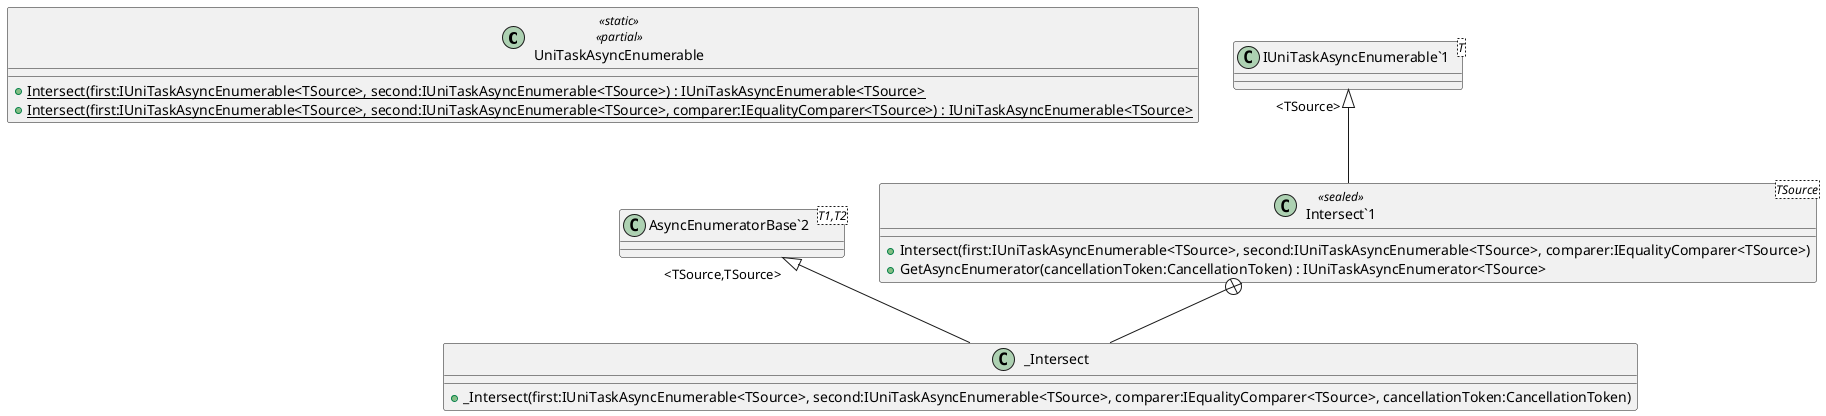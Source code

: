 @startuml
class UniTaskAsyncEnumerable <<static>> <<partial>> {
    + {static} Intersect(first:IUniTaskAsyncEnumerable<TSource>, second:IUniTaskAsyncEnumerable<TSource>) : IUniTaskAsyncEnumerable<TSource>
    + {static} Intersect(first:IUniTaskAsyncEnumerable<TSource>, second:IUniTaskAsyncEnumerable<TSource>, comparer:IEqualityComparer<TSource>) : IUniTaskAsyncEnumerable<TSource>
}
class "Intersect`1"<TSource> <<sealed>> {
    + Intersect(first:IUniTaskAsyncEnumerable<TSource>, second:IUniTaskAsyncEnumerable<TSource>, comparer:IEqualityComparer<TSource>)
    + GetAsyncEnumerator(cancellationToken:CancellationToken) : IUniTaskAsyncEnumerator<TSource>
}
class "IUniTaskAsyncEnumerable`1"<T> {
}
class _Intersect {
    + _Intersect(first:IUniTaskAsyncEnumerable<TSource>, second:IUniTaskAsyncEnumerable<TSource>, comparer:IEqualityComparer<TSource>, cancellationToken:CancellationToken)
}
class "AsyncEnumeratorBase`2"<T1,T2> {
}
"IUniTaskAsyncEnumerable`1" "<TSource>" <|-- "Intersect`1"
"Intersect`1" +-- _Intersect
"AsyncEnumeratorBase`2" "<TSource,TSource>" <|-- _Intersect
@enduml
